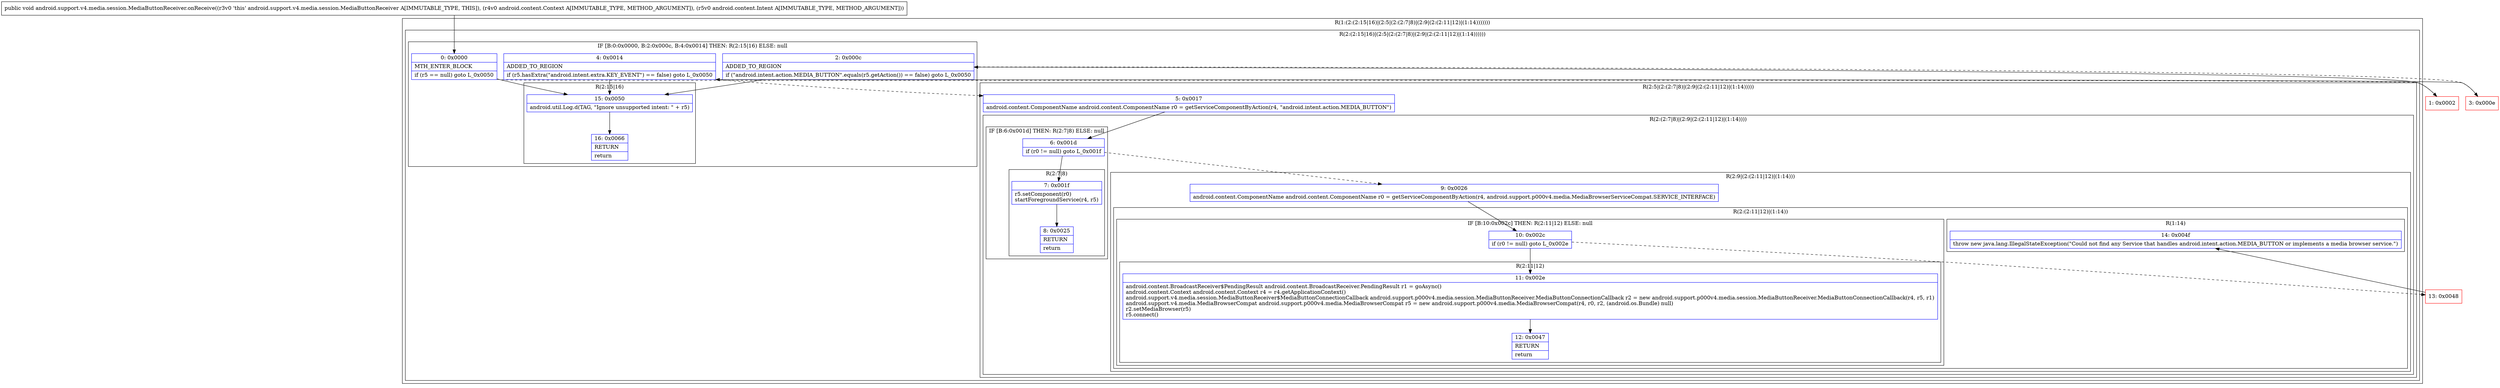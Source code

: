 digraph "CFG forandroid.support.v4.media.session.MediaButtonReceiver.onReceive(Landroid\/content\/Context;Landroid\/content\/Intent;)V" {
subgraph cluster_Region_1219201902 {
label = "R(1:(2:(2:15|16)|(2:5|(2:(2:7|8)|(2:9|(2:(2:11|12)|(1:14)))))))";
node [shape=record,color=blue];
subgraph cluster_Region_8947527 {
label = "R(2:(2:15|16)|(2:5|(2:(2:7|8)|(2:9|(2:(2:11|12)|(1:14))))))";
node [shape=record,color=blue];
subgraph cluster_IfRegion_312451163 {
label = "IF [B:0:0x0000, B:2:0x000c, B:4:0x0014] THEN: R(2:15|16) ELSE: null";
node [shape=record,color=blue];
Node_0 [shape=record,label="{0\:\ 0x0000|MTH_ENTER_BLOCK\l|if (r5 == null) goto L_0x0050\l}"];
Node_2 [shape=record,label="{2\:\ 0x000c|ADDED_TO_REGION\l|if (\"android.intent.action.MEDIA_BUTTON\".equals(r5.getAction()) == false) goto L_0x0050\l}"];
Node_4 [shape=record,label="{4\:\ 0x0014|ADDED_TO_REGION\l|if (r5.hasExtra(\"android.intent.extra.KEY_EVENT\") == false) goto L_0x0050\l}"];
subgraph cluster_Region_1485247718 {
label = "R(2:15|16)";
node [shape=record,color=blue];
Node_15 [shape=record,label="{15\:\ 0x0050|android.util.Log.d(TAG, \"Ignore unsupported intent: \" + r5)\l}"];
Node_16 [shape=record,label="{16\:\ 0x0066|RETURN\l|return\l}"];
}
}
subgraph cluster_Region_517701249 {
label = "R(2:5|(2:(2:7|8)|(2:9|(2:(2:11|12)|(1:14)))))";
node [shape=record,color=blue];
Node_5 [shape=record,label="{5\:\ 0x0017|android.content.ComponentName android.content.ComponentName r0 = getServiceComponentByAction(r4, \"android.intent.action.MEDIA_BUTTON\")\l}"];
subgraph cluster_Region_1289950307 {
label = "R(2:(2:7|8)|(2:9|(2:(2:11|12)|(1:14))))";
node [shape=record,color=blue];
subgraph cluster_IfRegion_223227103 {
label = "IF [B:6:0x001d] THEN: R(2:7|8) ELSE: null";
node [shape=record,color=blue];
Node_6 [shape=record,label="{6\:\ 0x001d|if (r0 != null) goto L_0x001f\l}"];
subgraph cluster_Region_1378254182 {
label = "R(2:7|8)";
node [shape=record,color=blue];
Node_7 [shape=record,label="{7\:\ 0x001f|r5.setComponent(r0)\lstartForegroundService(r4, r5)\l}"];
Node_8 [shape=record,label="{8\:\ 0x0025|RETURN\l|return\l}"];
}
}
subgraph cluster_Region_647938296 {
label = "R(2:9|(2:(2:11|12)|(1:14)))";
node [shape=record,color=blue];
Node_9 [shape=record,label="{9\:\ 0x0026|android.content.ComponentName android.content.ComponentName r0 = getServiceComponentByAction(r4, android.support.p000v4.media.MediaBrowserServiceCompat.SERVICE_INTERFACE)\l}"];
subgraph cluster_Region_135593991 {
label = "R(2:(2:11|12)|(1:14))";
node [shape=record,color=blue];
subgraph cluster_IfRegion_1668582876 {
label = "IF [B:10:0x002c] THEN: R(2:11|12) ELSE: null";
node [shape=record,color=blue];
Node_10 [shape=record,label="{10\:\ 0x002c|if (r0 != null) goto L_0x002e\l}"];
subgraph cluster_Region_522223033 {
label = "R(2:11|12)";
node [shape=record,color=blue];
Node_11 [shape=record,label="{11\:\ 0x002e|android.content.BroadcastReceiver$PendingResult android.content.BroadcastReceiver.PendingResult r1 = goAsync()\landroid.content.Context android.content.Context r4 = r4.getApplicationContext()\landroid.support.v4.media.session.MediaButtonReceiver$MediaButtonConnectionCallback android.support.p000v4.media.session.MediaButtonReceiver.MediaButtonConnectionCallback r2 = new android.support.p000v4.media.session.MediaButtonReceiver.MediaButtonConnectionCallback(r4, r5, r1)\landroid.support.v4.media.MediaBrowserCompat android.support.p000v4.media.MediaBrowserCompat r5 = new android.support.p000v4.media.MediaBrowserCompat(r4, r0, r2, (android.os.Bundle) null)\lr2.setMediaBrowser(r5)\lr5.connect()\l}"];
Node_12 [shape=record,label="{12\:\ 0x0047|RETURN\l|return\l}"];
}
}
subgraph cluster_Region_1734865958 {
label = "R(1:14)";
node [shape=record,color=blue];
Node_14 [shape=record,label="{14\:\ 0x004f|throw new java.lang.IllegalStateException(\"Could not find any Service that handles android.intent.action.MEDIA_BUTTON or implements a media browser service.\")\l}"];
}
}
}
}
}
}
}
Node_1 [shape=record,color=red,label="{1\:\ 0x0002}"];
Node_3 [shape=record,color=red,label="{3\:\ 0x000e}"];
Node_13 [shape=record,color=red,label="{13\:\ 0x0048}"];
MethodNode[shape=record,label="{public void android.support.v4.media.session.MediaButtonReceiver.onReceive((r3v0 'this' android.support.v4.media.session.MediaButtonReceiver A[IMMUTABLE_TYPE, THIS]), (r4v0 android.content.Context A[IMMUTABLE_TYPE, METHOD_ARGUMENT]), (r5v0 android.content.Intent A[IMMUTABLE_TYPE, METHOD_ARGUMENT])) }"];
MethodNode -> Node_0;
Node_0 -> Node_1[style=dashed];
Node_0 -> Node_15;
Node_2 -> Node_3[style=dashed];
Node_2 -> Node_15;
Node_4 -> Node_5[style=dashed];
Node_4 -> Node_15;
Node_15 -> Node_16;
Node_5 -> Node_6;
Node_6 -> Node_7;
Node_6 -> Node_9[style=dashed];
Node_7 -> Node_8;
Node_9 -> Node_10;
Node_10 -> Node_11;
Node_10 -> Node_13[style=dashed];
Node_11 -> Node_12;
Node_1 -> Node_2;
Node_3 -> Node_4;
Node_13 -> Node_14;
}

